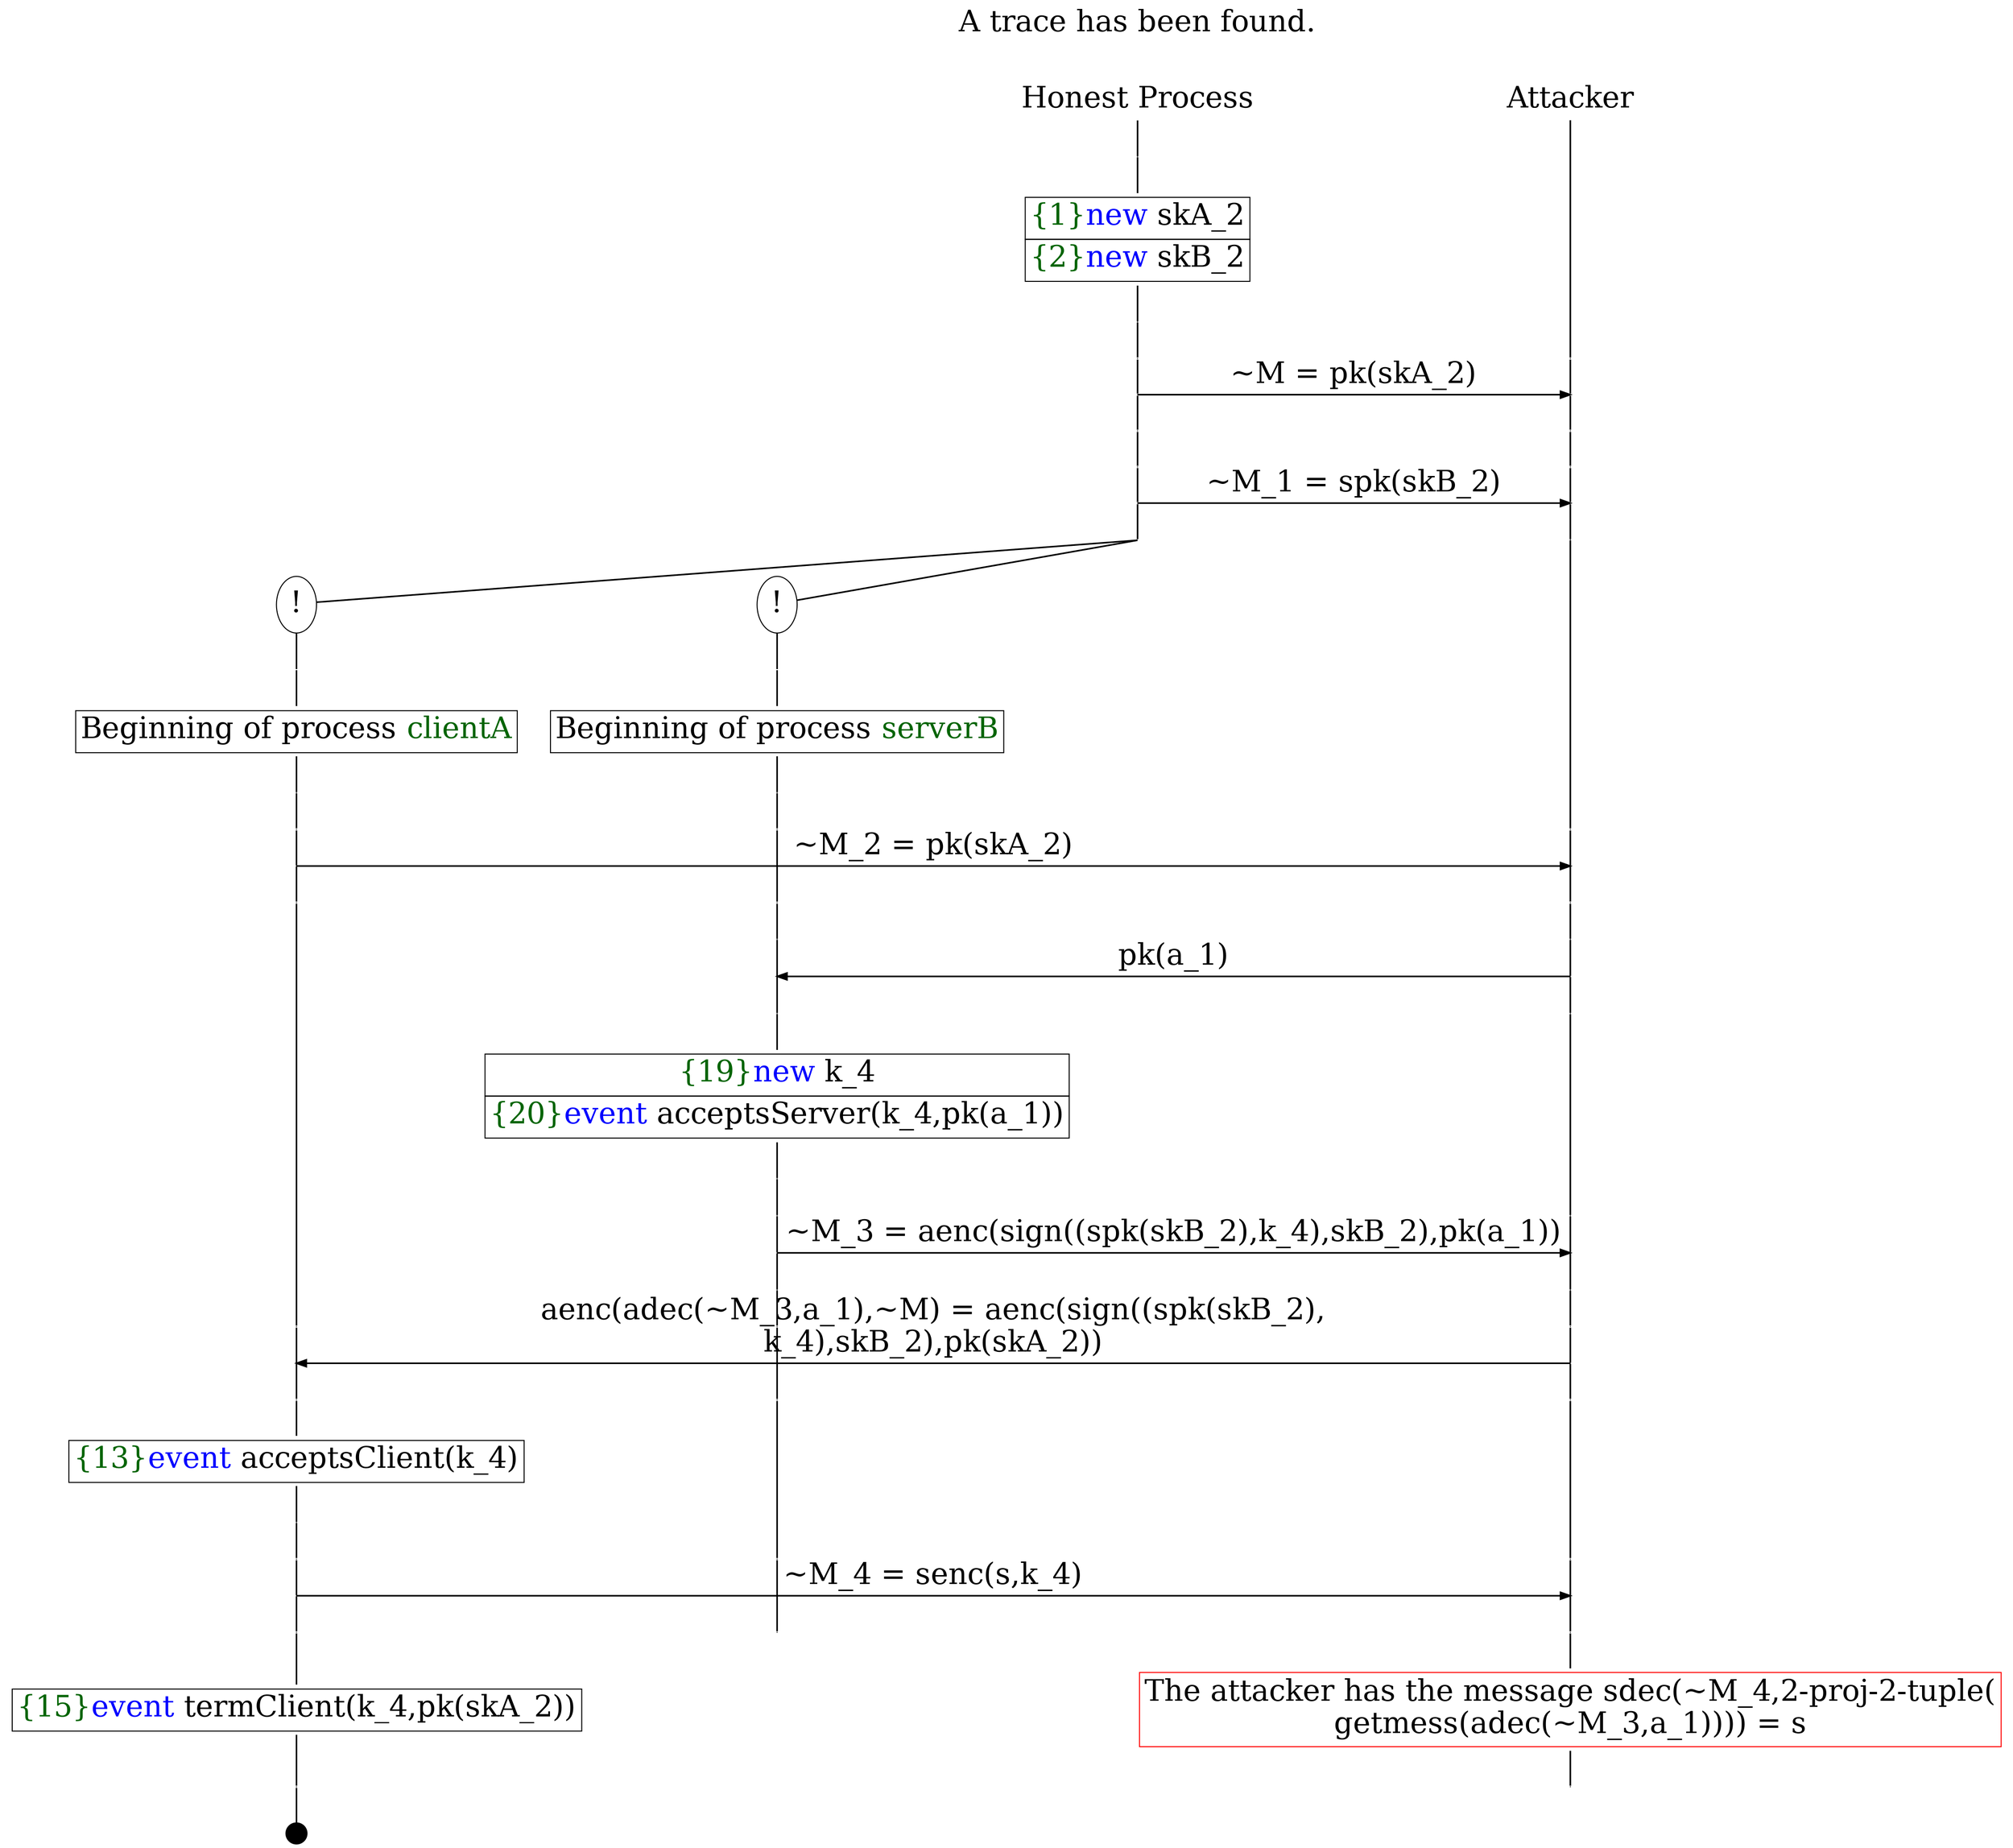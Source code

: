 digraph {
graph [ordering = out]
edge [arrowhead = none, penwidth = 1.6, fontsize = 30]
node [shape = point, width = 0, height = 0, fontsize = 30]
Trace [label = <A trace has been found.<br/>
>, shape = plaintext]
P0__0 [label = "Honest Process", shape = plaintext]
P__0 [label = "Attacker", shape = plaintext]
Trace -> P0__0 [label = "", style = invisible, weight = 100]{rank = same; P0__0 P__0}
P0__0 -> P0__1 [label = <>, weight = 100]
P0__1 -> P0__2 [label = <>, weight = 100]
P0__2 [shape = plaintext, label = <<TABLE BORDER="0" CELLBORDER="1" CELLSPACING="0" CELLPADDING="4"> <TR><TD><FONT COLOR="darkgreen">{1}</FONT><FONT COLOR="blue">new </FONT>skA_2</TD></TR><TR><TD><FONT COLOR="darkgreen">{2}</FONT><FONT COLOR="blue">new </FONT>skB_2</TD></TR></TABLE>>]
P0__2 -> P0__3 [label = <>, weight = 100]
P0__3 -> P0__4 [label = <>, weight = 100]
P__0 -> P__1 [label = <>, weight = 100]
{rank = same; P__1 P0__4}
P0__4 -> P0__5 [label = <>, weight = 100]
P__1 -> P__2 [label = <>, weight = 100]
{rank = same; P__2 P0__5}
P0__5 -> P__2 [label = <~M = pk(skA_2)>, arrowhead = normal]
P0__5 -> P0__6 [label = <>, weight = 100]
P__2 -> P__3 [label = <>, weight = 100]
{rank = same; P__3 P0__6}
P0__6 -> P0__7 [label = <>, weight = 100]
P__3 -> P__4 [label = <>, weight = 100]
{rank = same; P__4 P0__7}
P0__7 -> P0__8 [label = <>, weight = 100]
P__4 -> P__5 [label = <>, weight = 100]
{rank = same; P__5 P0__8}
P0__8 -> P__5 [label = <~M_1 = spk(skB_2)>, arrowhead = normal]
P0__8 -> P0__9 [label = <>, weight = 100]
P__5 -> P__6 [label = <>, weight = 100]
{rank = same; P__6 P0__9}
/*RPar */
P0__9 -> P0_1__9 [label = <>]
P0__9 -> P0_0__9 [label = <>]
P0__9 [label = "", fixedsize = false, width = 0, height = 0, shape = none]
{rank = same; P0_0__9 P0_1__9}
P0_0__9 [label = "!", shape = ellipse]
P0_0_0__9 [label = "", fixedsize = false, width = 0, height = 0, shape = none]
P0_0__9 -> P0_0_0__9 [label = <>, weight = 100]
P0_0_0__9 -> P0_0_0__10 [label = <>, weight = 100]
P0_0_0__10 [shape = plaintext, label = <<TABLE BORDER="0" CELLBORDER="1" CELLSPACING="0" CELLPADDING="4"> <TR><TD>Beginning of process <FONT COLOR="darkgreen">serverB</FONT></TD></TR></TABLE>>]
P0_0_0__10 -> P0_0_0__11 [label = <>, weight = 100]
P0_1__9 [label = "!", shape = ellipse]
P0_1_0__9 [label = "", fixedsize = false, width = 0, height = 0, shape = none]
P0_1__9 -> P0_1_0__9 [label = <>, weight = 100]
P0_1_0__9 -> P0_1_0__10 [label = <>, weight = 100]
P0_1_0__10 [shape = plaintext, label = <<TABLE BORDER="0" CELLBORDER="1" CELLSPACING="0" CELLPADDING="4"> <TR><TD>Beginning of process <FONT COLOR="darkgreen">clientA</FONT></TD></TR></TABLE>>]
P0_1_0__10 -> P0_1_0__11 [label = <>, weight = 100]
P0_1_0__11 -> P0_1_0__12 [label = <>, weight = 100]
P0_0_0__11 -> P0_0_0__12 [label = <>, weight = 100]
P__6 -> P__7 [label = <>, weight = 100]
{rank = same; P__7 P0_0_0__12 P0_1_0__12}
P0_1_0__12 -> P0_1_0__13 [label = <>, weight = 100]
P__7 -> P__8 [label = <>, weight = 100]
{rank = same; P__8 P0_1_0__13}
P0_1_0__13 -> P__8 [label = <~M_2 = pk(skA_2)>, arrowhead = normal]
P0_1_0__13 -> P0_1_0__14 [label = <>, weight = 100]
P0_0_0__12 -> P0_0_0__13 [label = <>, weight = 100]
P__8 -> P__9 [label = <>, weight = 100]
{rank = same; P__9 P0_0_0__13 P0_1_0__14}
P0_0_0__13 -> P0_0_0__14 [label = <>, weight = 100]
P__9 -> P__10 [label = <>, weight = 100]
{rank = same; P__10 P0_0_0__14}
P0_0_0__14 -> P0_0_0__15 [label = <>, weight = 100]
P__10 -> P__11 [label = <>, weight = 100]
{rank = same; P__11 P0_0_0__15}
P0_0_0__15 -> P__11 [label = <pk(a_1)>, dir = back, arrowhead = normal]
P0_0_0__15 -> P0_0_0__16 [label = <>, weight = 100]
P__11 -> P__12 [label = <>, weight = 100]
{rank = same; P__12 P0_0_0__16}
P0_0_0__16 -> P0_0_0__17 [label = <>, weight = 100]
P0_0_0__17 [shape = plaintext, label = <<TABLE BORDER="0" CELLBORDER="1" CELLSPACING="0" CELLPADDING="4"> <TR><TD><FONT COLOR="darkgreen">{19}</FONT><FONT COLOR="blue">new </FONT>k_4</TD></TR><TR><TD><FONT COLOR="darkgreen">{20}</FONT><FONT COLOR="blue">event</FONT> acceptsServer(k_4,pk(a_1))</TD></TR></TABLE>>]
P0_0_0__17 -> P0_0_0__18 [label = <>, weight = 100]
P0_0_0__18 -> P0_0_0__19 [label = <>, weight = 100]
P__12 -> P__13 [label = <>, weight = 100]
{rank = same; P__13 P0_0_0__19}
P0_0_0__19 -> P0_0_0__20 [label = <>, weight = 100]
P__13 -> P__14 [label = <>, weight = 100]
{rank = same; P__14 P0_0_0__20}
P0_0_0__20 -> P__14 [label = <~M_3 = aenc(sign((spk(skB_2),k_4),skB_2),pk(a_1))>, arrowhead = normal]
P0_0_0__20 -> P0_0_0__21 [label = <>, weight = 100]
P__14 -> P__15 [label = <>, weight = 100]
{rank = same; P__15 P0_0_0__21}
P0_1_0__14 -> P0_1_0__15 [label = <>, weight = 100]
P0_0_0__21 -> P0_0_0__22 [label = <>, weight = 100]
P__15 -> P__16 [label = <>, weight = 100]
{rank = same; P__16 P0_0_0__22 P0_1_0__15}
P0_1_0__15 -> P0_1_0__16 [label = <>, weight = 100]
P__16 -> P__17 [label = <>, weight = 100]
{rank = same; P__17 P0_1_0__16}
P0_1_0__16 -> P__17 [label = <aenc(adec(~M_3,a_1),~M) = aenc(sign((spk(skB_2),<br/>
k_4),skB_2),pk(skA_2))>, dir = back, arrowhead = normal]
P0_1_0__16 -> P0_1_0__17 [label = <>, weight = 100]
P0_0_0__22 -> P0_0_0__23 [label = <>, weight = 100]
P__17 -> P__18 [label = <>, weight = 100]
{rank = same; P__18 P0_0_0__23 P0_1_0__17}
P0_1_0__17 -> P0_1_0__18 [label = <>, weight = 100]
P0_1_0__18 [shape = plaintext, label = <<TABLE BORDER="0" CELLBORDER="1" CELLSPACING="0" CELLPADDING="4"> <TR><TD><FONT COLOR="darkgreen">{13}</FONT><FONT COLOR="blue">event</FONT> acceptsClient(k_4)</TD></TR></TABLE>>]
P0_1_0__18 -> P0_1_0__19 [label = <>, weight = 100]
P0_1_0__19 -> P0_1_0__20 [label = <>, weight = 100]
P0_0_0__23 -> P0_0_0__24 [label = <>, weight = 100]
P__18 -> P__19 [label = <>, weight = 100]
{rank = same; P__19 P0_0_0__24 P0_1_0__20}
P0_1_0__20 -> P0_1_0__21 [label = <>, weight = 100]
P__19 -> P__20 [label = <>, weight = 100]
{rank = same; P__20 P0_1_0__21}
P0_1_0__21 -> P__20 [label = <~M_4 = senc(s,k_4)>, arrowhead = normal]
P0_1_0__21 -> P0_1_0__22 [label = <>, weight = 100]
P0_0_0__24 -> P0_0_0__25 [label = <>, weight = 100]
P__20 -> P__21 [label = <>, weight = 100]
{rank = same; P__21 P0_0_0__25 P0_1_0__22}
P0_1_0__22 -> P0_1_0__23 [label = <>, weight = 100]
P0_1_0__23 [shape = plaintext, label = <<TABLE BORDER="0" CELLBORDER="1" CELLSPACING="0" CELLPADDING="4"> <TR><TD><FONT COLOR="darkgreen">{15}</FONT><FONT COLOR="blue">event</FONT> termClient(k_4,pk(skA_2))</TD></TR></TABLE>>]
P0_1_0__23 -> P0_1_0__24 [label = <>, weight = 100]
P0_1_0__25 [label = "", width = 0.3, height = 0.3]
P0_1_0__24 -> P0_1_0__25 [label = <>, weight = 100]
P__21 -> P__22 [label = <>, weight = 100]
P__22 [color = red, shape = plaintext, label = <<TABLE BORDER="0" CELLBORDER="1" CELLSPACING="0" CELLPADDING="4"> <TR><TD>The attacker has the message sdec(~M_4,2-proj-2-tuple(<br/>
getmess(adec(~M_3,a_1)))) = s</TD></TR></TABLE>>]
P__22 -> P__23 [label = <>, weight = 100]
}